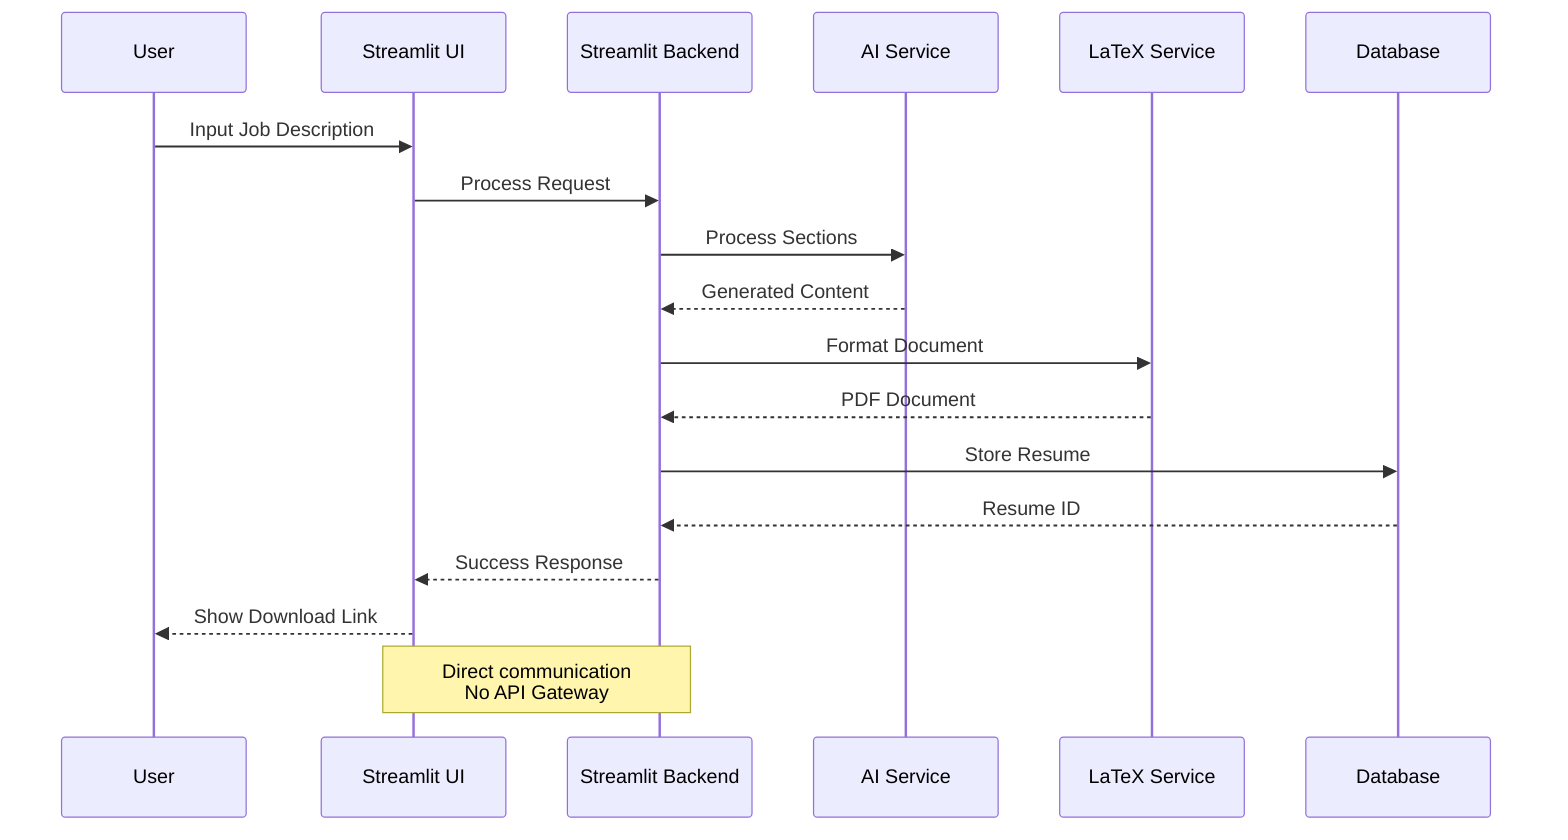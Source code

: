 sequenceDiagram
    participant User
    participant ST as Streamlit UI
    participant STB as Streamlit Backend
    participant AI as AI Service
    participant LT as LaTeX Service
    participant DB as Database

    User->>ST: Input Job Description
    ST->>STB: Process Request
    STB->>AI: Process Sections
    AI-->>STB: Generated Content
    STB->>LT: Format Document
    LT-->>STB: PDF Document
    STB->>DB: Store Resume
    DB-->>STB: Resume ID
    STB-->>ST: Success Response
    ST-->>User: Show Download Link

    note over ST,STB: Direct communication<br/>No API Gateway